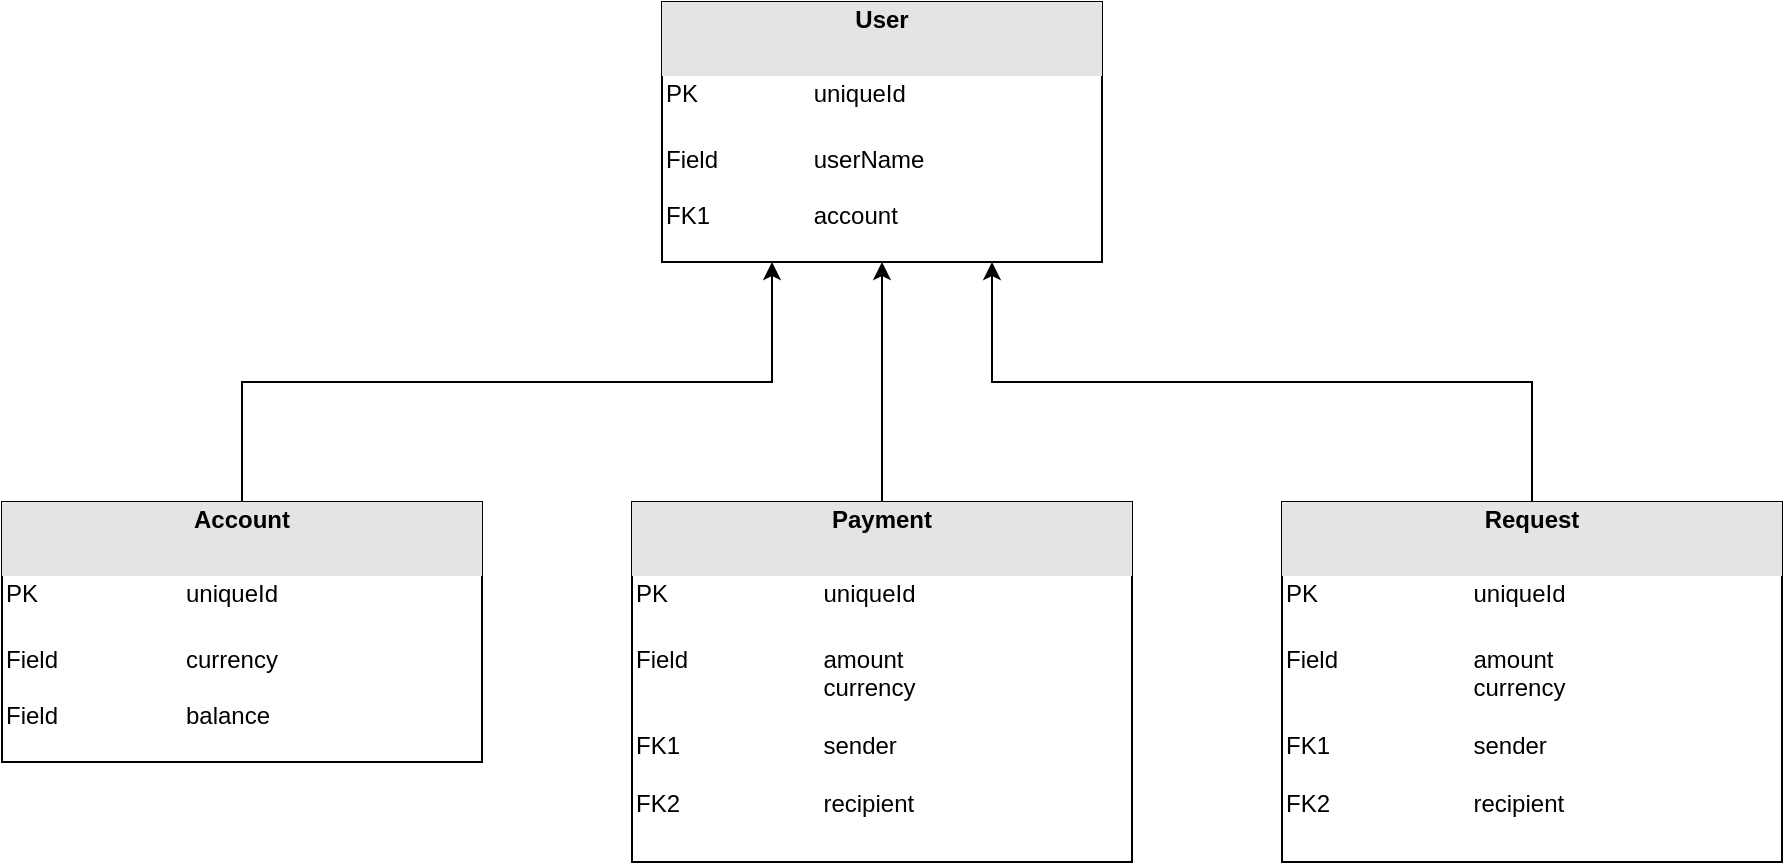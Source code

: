<mxfile version="12.9.3" type="github"><diagram id="_Glp6gK50xnSDaAbj5AH" name="Page-1"><mxGraphModel dx="661" dy="761" grid="1" gridSize="10" guides="1" tooltips="1" connect="1" arrows="1" fold="1" page="1" pageScale="1" pageWidth="850" pageHeight="1100" math="0" shadow="0"><root><mxCell id="0"/><mxCell id="1" parent="0"/><mxCell id="n6SMcZg-egQTI05kgtQT-18" style="edgeStyle=orthogonalEdgeStyle;rounded=0;orthogonalLoop=1;jettySize=auto;html=1;exitX=0.5;exitY=0;exitDx=0;exitDy=0;entryX=0.25;entryY=1;entryDx=0;entryDy=0;" edge="1" parent="1" source="n6SMcZg-egQTI05kgtQT-6" target="n6SMcZg-egQTI05kgtQT-11"><mxGeometry relative="1" as="geometry"/></mxCell><mxCell id="n6SMcZg-egQTI05kgtQT-6" value="&lt;div style=&quot;text-align: center ; box-sizing: border-box ; width: 100% ; background: rgb(228 , 228 , 228) ; padding: 2px&quot;&gt;&lt;b&gt;Account&lt;/b&gt;&lt;/div&gt;&lt;div style=&quot;box-sizing: border-box ; width: 100% ; background: #e4e4e4 ; padding: 2px&quot;&gt;&lt;br&gt;&lt;/div&gt;&lt;table style=&quot;width: 100% ; font-size: 1em&quot; cellpadding=&quot;2&quot; cellspacing=&quot;0&quot;&gt;&lt;tbody&gt;&lt;tr&gt;&lt;td&gt;PK&lt;/td&gt;&lt;td&gt;uniqueId&lt;br&gt;&lt;/td&gt;&lt;/tr&gt;&lt;tr&gt;&lt;td&gt;&lt;br&gt;Field&lt;br&gt;&lt;br&gt;Field&lt;/td&gt;&lt;td&gt;&lt;br&gt;currency&lt;br&gt;&lt;br&gt;balance&lt;br&gt;&lt;/td&gt;&lt;/tr&gt;&lt;/tbody&gt;&lt;/table&gt;" style="verticalAlign=top;align=left;overflow=fill;html=1;shadow=0;" vertex="1" parent="1"><mxGeometry x="50" y="300" width="240" height="130" as="geometry"/></mxCell><mxCell id="n6SMcZg-egQTI05kgtQT-16" style="edgeStyle=orthogonalEdgeStyle;rounded=0;orthogonalLoop=1;jettySize=auto;html=1;exitX=0.5;exitY=0;exitDx=0;exitDy=0;entryX=0.5;entryY=1;entryDx=0;entryDy=0;" edge="1" parent="1" source="n6SMcZg-egQTI05kgtQT-7" target="n6SMcZg-egQTI05kgtQT-11"><mxGeometry relative="1" as="geometry"/></mxCell><mxCell id="n6SMcZg-egQTI05kgtQT-7" value="&lt;div style=&quot;text-align: center ; box-sizing: border-box ; width: 100% ; background: rgb(228 , 228 , 228) ; padding: 2px&quot;&gt;&lt;b&gt;Payment&lt;/b&gt;&lt;/div&gt;&lt;div style=&quot;box-sizing: border-box ; width: 100% ; background: #e4e4e4 ; padding: 2px&quot;&gt;&lt;br&gt;&lt;/div&gt;&lt;table style=&quot;width: 100% ; font-size: 1em&quot; cellpadding=&quot;2&quot; cellspacing=&quot;0&quot;&gt;&lt;tbody&gt;&lt;tr&gt;&lt;td&gt;PK&lt;/td&gt;&lt;td&gt;uniqueId&lt;br&gt;&lt;/td&gt;&lt;/tr&gt;&lt;tr&gt;&lt;td&gt;&lt;br&gt;Field&lt;br&gt;&lt;br&gt;&lt;br&gt;FK1&lt;br&gt;&lt;br&gt;FK2&lt;/td&gt;&lt;td&gt;&lt;br&gt;amount&lt;br&gt;currency&lt;br&gt;&lt;br&gt;sender&lt;br&gt;&lt;br&gt;recipient&lt;/td&gt;&lt;/tr&gt;&lt;tr&gt;&lt;td&gt;&lt;/td&gt;&lt;td&gt;&lt;br&gt;&lt;/td&gt;&lt;/tr&gt;&lt;/tbody&gt;&lt;/table&gt;" style="verticalAlign=top;align=left;overflow=fill;html=1;shadow=0;" vertex="1" parent="1"><mxGeometry x="365" y="300" width="250" height="180" as="geometry"/></mxCell><mxCell id="n6SMcZg-egQTI05kgtQT-11" value="&lt;div style=&quot;text-align: center ; box-sizing: border-box ; width: 100% ; background: rgb(228 , 228 , 228) ; padding: 2px&quot;&gt;&lt;b&gt;User&lt;/b&gt;&lt;/div&gt;&lt;div style=&quot;box-sizing: border-box ; width: 100% ; background: #e4e4e4 ; padding: 2px&quot;&gt;&lt;br&gt;&lt;/div&gt;&lt;table style=&quot;width: 100% ; font-size: 1em&quot; cellpadding=&quot;2&quot; cellspacing=&quot;0&quot;&gt;&lt;tbody&gt;&lt;tr&gt;&lt;td&gt;PK&lt;/td&gt;&lt;td&gt;uniqueId&lt;br&gt;&lt;/td&gt;&lt;/tr&gt;&lt;tr&gt;&lt;td&gt;&lt;br&gt;Field&lt;br&gt;&lt;br&gt;FK1&lt;/td&gt;&lt;td&gt;&lt;br&gt;userName&lt;br&gt;&lt;br&gt;account&lt;/td&gt;&lt;/tr&gt;&lt;tr&gt;&lt;td&gt;&lt;/td&gt;&lt;td&gt;&lt;br&gt;&lt;/td&gt;&lt;/tr&gt;&lt;/tbody&gt;&lt;/table&gt;" style="verticalAlign=top;align=left;overflow=fill;html=1;shadow=0;" vertex="1" parent="1"><mxGeometry x="380" y="50" width="220" height="130" as="geometry"/></mxCell><mxCell id="n6SMcZg-egQTI05kgtQT-17" style="edgeStyle=orthogonalEdgeStyle;rounded=0;orthogonalLoop=1;jettySize=auto;html=1;exitX=0.5;exitY=0;exitDx=0;exitDy=0;entryX=0.75;entryY=1;entryDx=0;entryDy=0;" edge="1" parent="1" source="n6SMcZg-egQTI05kgtQT-12" target="n6SMcZg-egQTI05kgtQT-11"><mxGeometry relative="1" as="geometry"/></mxCell><mxCell id="n6SMcZg-egQTI05kgtQT-12" value="&lt;div style=&quot;text-align: center ; box-sizing: border-box ; width: 100% ; background: rgb(228 , 228 , 228) ; padding: 2px&quot;&gt;&lt;b&gt;Request&lt;/b&gt;&lt;/div&gt;&lt;div style=&quot;box-sizing: border-box ; width: 100% ; background: #e4e4e4 ; padding: 2px&quot;&gt;&lt;br&gt;&lt;/div&gt;&lt;table style=&quot;width: 100% ; font-size: 1em&quot; cellpadding=&quot;2&quot; cellspacing=&quot;0&quot;&gt;&lt;tbody&gt;&lt;tr&gt;&lt;td&gt;PK&lt;/td&gt;&lt;td&gt;uniqueId&lt;br&gt;&lt;/td&gt;&lt;/tr&gt;&lt;tr&gt;&lt;td&gt;&lt;br&gt;Field&lt;br&gt;&lt;br&gt;&lt;br&gt;FK1&lt;br&gt;&lt;br&gt;FK2&lt;/td&gt;&lt;td&gt;&lt;br&gt;amount&lt;br&gt;currency&lt;br&gt;&lt;br&gt;sender&lt;br&gt;&lt;br&gt;recipient&lt;/td&gt;&lt;/tr&gt;&lt;tr&gt;&lt;td&gt;&lt;/td&gt;&lt;td&gt;&lt;br&gt;&lt;/td&gt;&lt;/tr&gt;&lt;/tbody&gt;&lt;/table&gt;" style="verticalAlign=top;align=left;overflow=fill;html=1;shadow=0;" vertex="1" parent="1"><mxGeometry x="690" y="300" width="250" height="180" as="geometry"/></mxCell></root></mxGraphModel></diagram></mxfile>